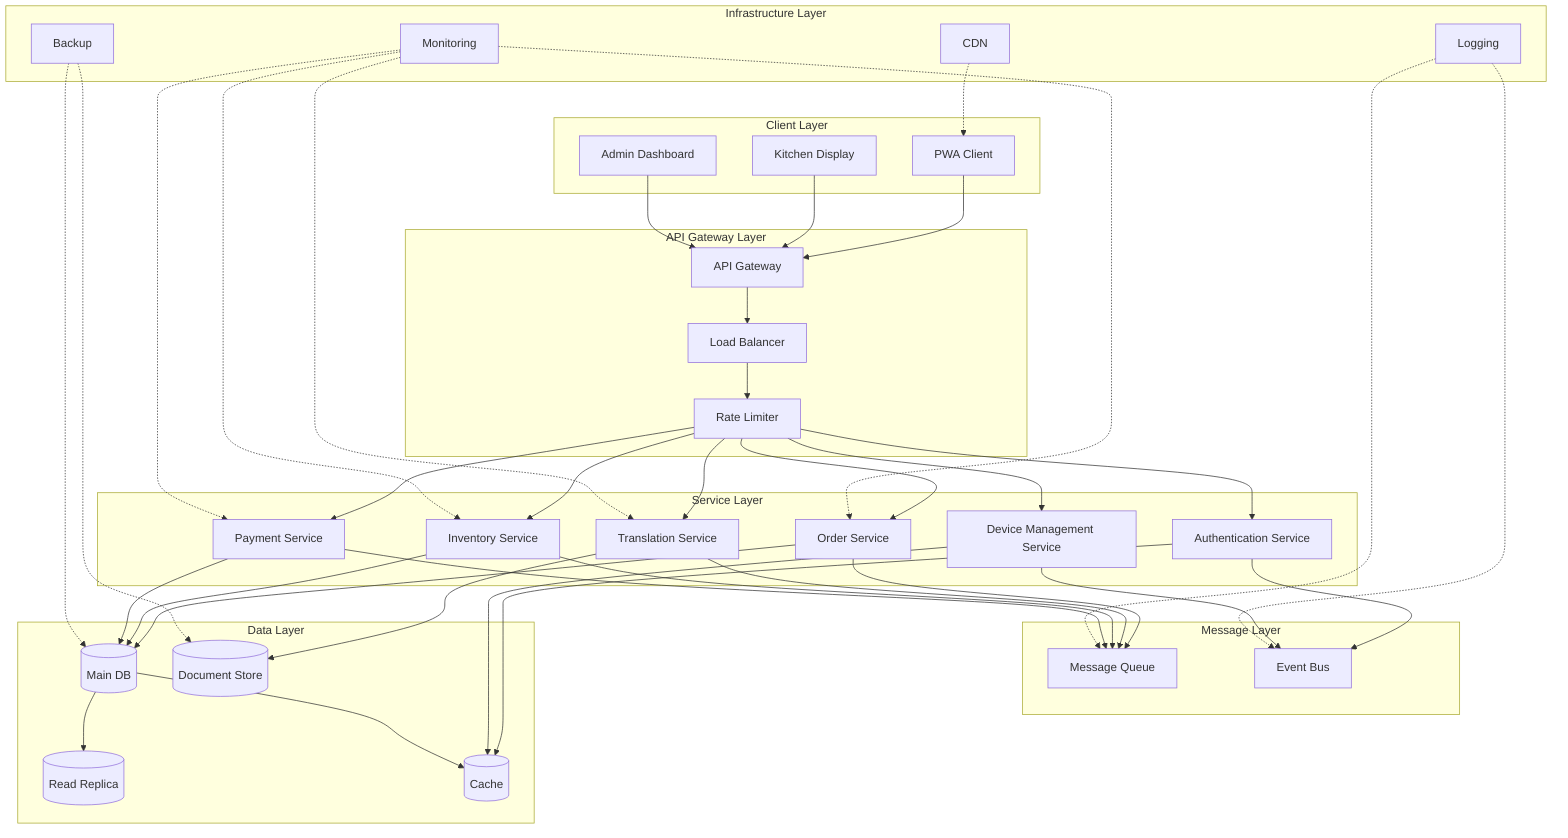 graph TB
    subgraph Client Layer
        A1[PWA Client]
        A2[Kitchen Display]
        A3[Admin Dashboard]
    end

    subgraph API Gateway Layer
        B1[API Gateway]
        B2[Load Balancer]
        B3[Rate Limiter]
    end

    subgraph Service Layer
        C1[Order Service]
        C2[Translation Service]
        C3[Inventory Service]
        C4[Payment Service]
        C5[Authentication Service]
        C6[Device Management Service]
    end

    subgraph Message Layer
        D1[Message Queue]
        D2[Event Bus]
    end

    subgraph Data Layer
        E1[(Main DB)]
        E2[(Read Replica)]
        E3[(Cache)]
        E4[(Document Store)]
    end

    subgraph Infrastructure Layer
        F1[Monitoring]
        F2[Logging]
        F3[CDN]
        F4[Backup]
    end

    %% Client to Gateway
    A1 --> B1
    A2 --> B1
    A3 --> B1

    %% Gateway to Services
    B1 --> B2
    B2 --> B3
    B3 --> C1
    B3 --> C2
    B3 --> C3
    B3 --> C4
    B3 --> C5
    B3 --> C6

    %% Services to Message Layer
    C1 --> D1
    C2 --> D1
    C3 --> D1
    C4 --> D1
    C5 --> D2
    C6 --> D2

    %% Services to Data Layer
    C1 --> E1
    C2 --> E4
    C3 --> E1
    C4 --> E1
    C5 --> E3
    C6 --> E3

    %% Data Replication
    E1 --> E2
    E1 --> E3

    %% Infrastructure Connections
    F1 -.-> C1
    F1 -.-> C2
    F1 -.-> C3
    F1 -.-> C4
    F2 -.-> D1
    F2 -.-> D2
    F3 -.-> A1
    F4 -.-> E1
    F4 -.-> E4
